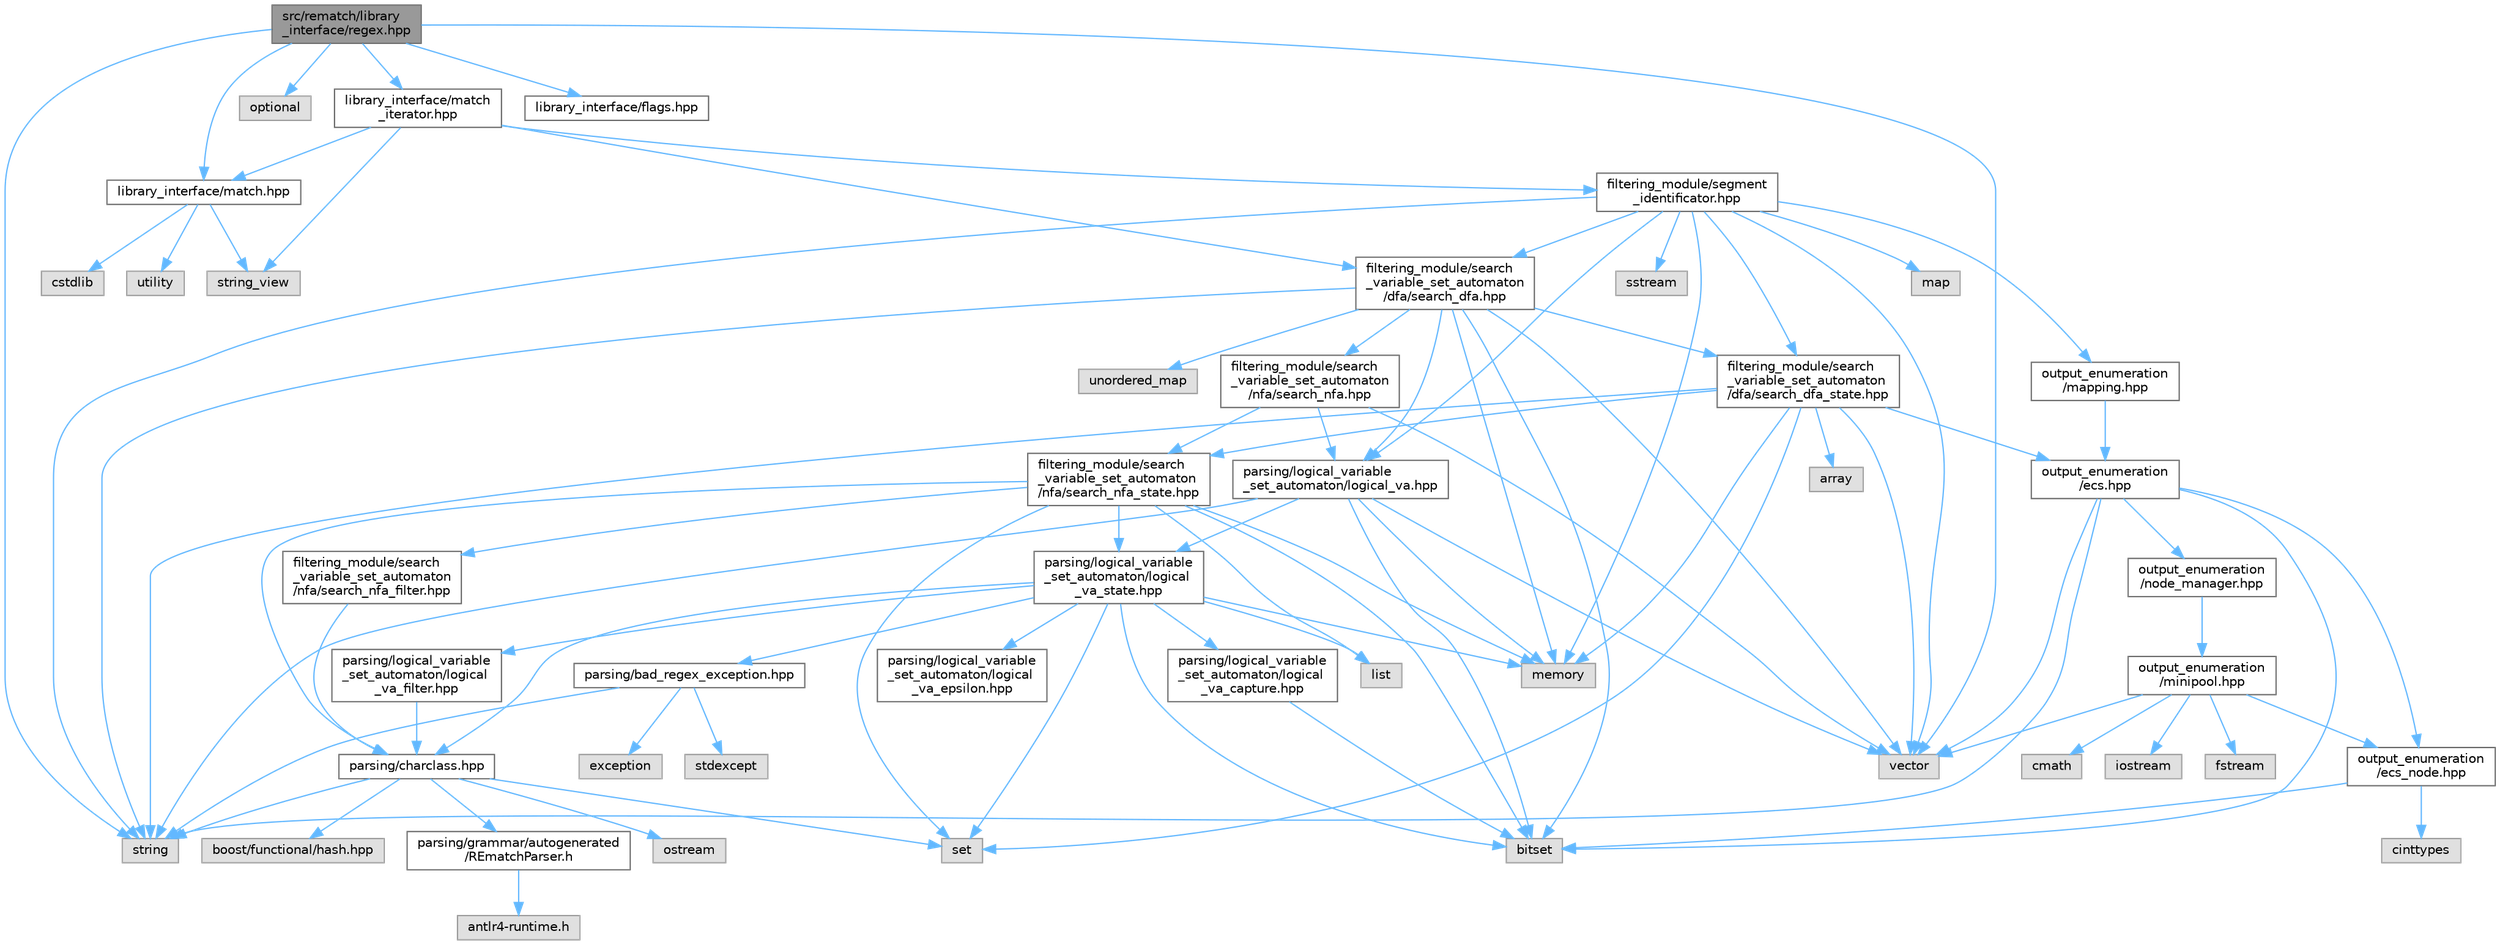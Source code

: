 digraph "src/rematch/library_interface/regex.hpp"
{
 // LATEX_PDF_SIZE
  bgcolor="transparent";
  edge [fontname=Helvetica,fontsize=10,labelfontname=Helvetica,labelfontsize=10];
  node [fontname=Helvetica,fontsize=10,shape=box,height=0.2,width=0.4];
  Node1 [label="src/rematch/library\l_interface/regex.hpp",height=0.2,width=0.4,color="gray40", fillcolor="grey60", style="filled", fontcolor="black",tooltip=" "];
  Node1 -> Node2 [color="steelblue1",style="solid"];
  Node2 [label="vector",height=0.2,width=0.4,color="grey60", fillcolor="#E0E0E0", style="filled",tooltip=" "];
  Node1 -> Node3 [color="steelblue1",style="solid"];
  Node3 [label="string",height=0.2,width=0.4,color="grey60", fillcolor="#E0E0E0", style="filled",tooltip=" "];
  Node1 -> Node4 [color="steelblue1",style="solid"];
  Node4 [label="optional",height=0.2,width=0.4,color="grey60", fillcolor="#E0E0E0", style="filled",tooltip=" "];
  Node1 -> Node5 [color="steelblue1",style="solid"];
  Node5 [label="library_interface/match.hpp",height=0.2,width=0.4,color="grey40", fillcolor="white", style="filled",URL="$db/d7f/match_8hpp.html",tooltip=" "];
  Node5 -> Node6 [color="steelblue1",style="solid"];
  Node6 [label="cstdlib",height=0.2,width=0.4,color="grey60", fillcolor="#E0E0E0", style="filled",tooltip=" "];
  Node5 -> Node7 [color="steelblue1",style="solid"];
  Node7 [label="utility",height=0.2,width=0.4,color="grey60", fillcolor="#E0E0E0", style="filled",tooltip=" "];
  Node5 -> Node8 [color="steelblue1",style="solid"];
  Node8 [label="string_view",height=0.2,width=0.4,color="grey60", fillcolor="#E0E0E0", style="filled",tooltip=" "];
  Node1 -> Node9 [color="steelblue1",style="solid"];
  Node9 [label="library_interface/flags.hpp",height=0.2,width=0.4,color="grey40", fillcolor="white", style="filled",URL="$db/db5/flags_8hpp.html",tooltip=" "];
  Node1 -> Node10 [color="steelblue1",style="solid"];
  Node10 [label="library_interface/match\l_iterator.hpp",height=0.2,width=0.4,color="grey40", fillcolor="white", style="filled",URL="$d4/dd5/match__iterator_8hpp.html",tooltip=" "];
  Node10 -> Node8 [color="steelblue1",style="solid"];
  Node10 -> Node5 [color="steelblue1",style="solid"];
  Node10 -> Node11 [color="steelblue1",style="solid"];
  Node11 [label="filtering_module/search\l_variable_set_automaton\l/dfa/search_dfa.hpp",height=0.2,width=0.4,color="grey40", fillcolor="white", style="filled",URL="$de/db4/search__dfa_8hpp.html",tooltip=" "];
  Node11 -> Node3 [color="steelblue1",style="solid"];
  Node11 -> Node2 [color="steelblue1",style="solid"];
  Node11 -> Node12 [color="steelblue1",style="solid"];
  Node12 [label="memory",height=0.2,width=0.4,color="grey60", fillcolor="#E0E0E0", style="filled",tooltip=" "];
  Node11 -> Node13 [color="steelblue1",style="solid"];
  Node13 [label="bitset",height=0.2,width=0.4,color="grey60", fillcolor="#E0E0E0", style="filled",tooltip=" "];
  Node11 -> Node14 [color="steelblue1",style="solid"];
  Node14 [label="unordered_map",height=0.2,width=0.4,color="grey60", fillcolor="#E0E0E0", style="filled",tooltip=" "];
  Node11 -> Node15 [color="steelblue1",style="solid"];
  Node15 [label="parsing/logical_variable\l_set_automaton/logical_va.hpp",height=0.2,width=0.4,color="grey40", fillcolor="white", style="filled",URL="$d4/d84/logical__va_8hpp.html",tooltip=" "];
  Node15 -> Node3 [color="steelblue1",style="solid"];
  Node15 -> Node2 [color="steelblue1",style="solid"];
  Node15 -> Node12 [color="steelblue1",style="solid"];
  Node15 -> Node13 [color="steelblue1",style="solid"];
  Node15 -> Node16 [color="steelblue1",style="solid"];
  Node16 [label="parsing/logical_variable\l_set_automaton/logical\l_va_state.hpp",height=0.2,width=0.4,color="grey40", fillcolor="white", style="filled",URL="$db/d4b/logical__va__state_8hpp.html",tooltip=" "];
  Node16 -> Node17 [color="steelblue1",style="solid"];
  Node17 [label="list",height=0.2,width=0.4,color="grey60", fillcolor="#E0E0E0", style="filled",tooltip=" "];
  Node16 -> Node18 [color="steelblue1",style="solid"];
  Node18 [label="set",height=0.2,width=0.4,color="grey60", fillcolor="#E0E0E0", style="filled",tooltip=" "];
  Node16 -> Node13 [color="steelblue1",style="solid"];
  Node16 -> Node12 [color="steelblue1",style="solid"];
  Node16 -> Node19 [color="steelblue1",style="solid"];
  Node19 [label="parsing/bad_regex_exception.hpp",height=0.2,width=0.4,color="grey40", fillcolor="white", style="filled",URL="$d8/dc7/bad__regex__exception_8hpp.html",tooltip=" "];
  Node19 -> Node20 [color="steelblue1",style="solid"];
  Node20 [label="exception",height=0.2,width=0.4,color="grey60", fillcolor="#E0E0E0", style="filled",tooltip=" "];
  Node19 -> Node21 [color="steelblue1",style="solid"];
  Node21 [label="stdexcept",height=0.2,width=0.4,color="grey60", fillcolor="#E0E0E0", style="filled",tooltip=" "];
  Node19 -> Node3 [color="steelblue1",style="solid"];
  Node16 -> Node22 [color="steelblue1",style="solid"];
  Node22 [label="parsing/charclass.hpp",height=0.2,width=0.4,color="grey40", fillcolor="white", style="filled",URL="$d7/d6c/charclass_8hpp.html",tooltip=" "];
  Node22 -> Node18 [color="steelblue1",style="solid"];
  Node22 -> Node3 [color="steelblue1",style="solid"];
  Node22 -> Node23 [color="steelblue1",style="solid"];
  Node23 [label="ostream",height=0.2,width=0.4,color="grey60", fillcolor="#E0E0E0", style="filled",tooltip=" "];
  Node22 -> Node24 [color="steelblue1",style="solid"];
  Node24 [label="boost/functional/hash.hpp",height=0.2,width=0.4,color="grey60", fillcolor="#E0E0E0", style="filled",tooltip=" "];
  Node22 -> Node25 [color="steelblue1",style="solid"];
  Node25 [label="parsing/grammar/autogenerated\l/REmatchParser.h",height=0.2,width=0.4,color="grey40", fillcolor="white", style="filled",URL="$d8/dea/REmatchParser_8h.html",tooltip=" "];
  Node25 -> Node26 [color="steelblue1",style="solid"];
  Node26 [label="antlr4-runtime.h",height=0.2,width=0.4,color="grey60", fillcolor="#E0E0E0", style="filled",tooltip=" "];
  Node16 -> Node27 [color="steelblue1",style="solid"];
  Node27 [label="parsing/logical_variable\l_set_automaton/logical\l_va_capture.hpp",height=0.2,width=0.4,color="grey40", fillcolor="white", style="filled",URL="$d7/da2/logical__va__capture_8hpp.html",tooltip=" "];
  Node27 -> Node13 [color="steelblue1",style="solid"];
  Node16 -> Node28 [color="steelblue1",style="solid"];
  Node28 [label="parsing/logical_variable\l_set_automaton/logical\l_va_filter.hpp",height=0.2,width=0.4,color="grey40", fillcolor="white", style="filled",URL="$d1/da7/logical__va__filter_8hpp.html",tooltip=" "];
  Node28 -> Node22 [color="steelblue1",style="solid"];
  Node16 -> Node29 [color="steelblue1",style="solid"];
  Node29 [label="parsing/logical_variable\l_set_automaton/logical\l_va_epsilon.hpp",height=0.2,width=0.4,color="grey40", fillcolor="white", style="filled",URL="$da/d75/logical__va__epsilon_8hpp.html",tooltip=" "];
  Node11 -> Node30 [color="steelblue1",style="solid"];
  Node30 [label="filtering_module/search\l_variable_set_automaton\l/dfa/search_dfa_state.hpp",height=0.2,width=0.4,color="grey40", fillcolor="white", style="filled",URL="$d4/d3a/search__dfa__state_8hpp.html",tooltip=" "];
  Node30 -> Node31 [color="steelblue1",style="solid"];
  Node31 [label="array",height=0.2,width=0.4,color="grey60", fillcolor="#E0E0E0", style="filled",tooltip=" "];
  Node30 -> Node2 [color="steelblue1",style="solid"];
  Node30 -> Node3 [color="steelblue1",style="solid"];
  Node30 -> Node12 [color="steelblue1",style="solid"];
  Node30 -> Node18 [color="steelblue1",style="solid"];
  Node30 -> Node32 [color="steelblue1",style="solid"];
  Node32 [label="output_enumeration\l/ecs.hpp",height=0.2,width=0.4,color="grey40", fillcolor="white", style="filled",URL="$de/d8c/ecs_8hpp.html",tooltip=" "];
  Node32 -> Node13 [color="steelblue1",style="solid"];
  Node32 -> Node3 [color="steelblue1",style="solid"];
  Node32 -> Node2 [color="steelblue1",style="solid"];
  Node32 -> Node33 [color="steelblue1",style="solid"];
  Node33 [label="output_enumeration\l/node_manager.hpp",height=0.2,width=0.4,color="grey40", fillcolor="white", style="filled",URL="$d1/de4/node__manager_8hpp.html",tooltip=" "];
  Node33 -> Node34 [color="steelblue1",style="solid"];
  Node34 [label="output_enumeration\l/minipool.hpp",height=0.2,width=0.4,color="grey40", fillcolor="white", style="filled",URL="$d8/d69/minipool_8hpp.html",tooltip=" "];
  Node34 -> Node35 [color="steelblue1",style="solid"];
  Node35 [label="cmath",height=0.2,width=0.4,color="grey60", fillcolor="#E0E0E0", style="filled",tooltip=" "];
  Node34 -> Node2 [color="steelblue1",style="solid"];
  Node34 -> Node36 [color="steelblue1",style="solid"];
  Node36 [label="iostream",height=0.2,width=0.4,color="grey60", fillcolor="#E0E0E0", style="filled",tooltip=" "];
  Node34 -> Node37 [color="steelblue1",style="solid"];
  Node37 [label="fstream",height=0.2,width=0.4,color="grey60", fillcolor="#E0E0E0", style="filled",tooltip=" "];
  Node34 -> Node38 [color="steelblue1",style="solid"];
  Node38 [label="output_enumeration\l/ecs_node.hpp",height=0.2,width=0.4,color="grey40", fillcolor="white", style="filled",URL="$d0/df8/ecs__node_8hpp.html",tooltip=" "];
  Node38 -> Node39 [color="steelblue1",style="solid"];
  Node39 [label="cinttypes",height=0.2,width=0.4,color="grey60", fillcolor="#E0E0E0", style="filled",tooltip=" "];
  Node38 -> Node13 [color="steelblue1",style="solid"];
  Node32 -> Node38 [color="steelblue1",style="solid"];
  Node30 -> Node40 [color="steelblue1",style="solid"];
  Node40 [label="filtering_module/search\l_variable_set_automaton\l/nfa/search_nfa_state.hpp",height=0.2,width=0.4,color="grey40", fillcolor="white", style="filled",URL="$d6/db8/search__nfa__state_8hpp.html",tooltip=" "];
  Node40 -> Node17 [color="steelblue1",style="solid"];
  Node40 -> Node18 [color="steelblue1",style="solid"];
  Node40 -> Node13 [color="steelblue1",style="solid"];
  Node40 -> Node12 [color="steelblue1",style="solid"];
  Node40 -> Node22 [color="steelblue1",style="solid"];
  Node40 -> Node16 [color="steelblue1",style="solid"];
  Node40 -> Node41 [color="steelblue1",style="solid"];
  Node41 [label="filtering_module/search\l_variable_set_automaton\l/nfa/search_nfa_filter.hpp",height=0.2,width=0.4,color="grey40", fillcolor="white", style="filled",URL="$df/dce/search__nfa__filter_8hpp.html",tooltip=" "];
  Node41 -> Node22 [color="steelblue1",style="solid"];
  Node11 -> Node42 [color="steelblue1",style="solid"];
  Node42 [label="filtering_module/search\l_variable_set_automaton\l/nfa/search_nfa.hpp",height=0.2,width=0.4,color="grey40", fillcolor="white", style="filled",URL="$d6/ddb/search__nfa_8hpp.html",tooltip=" "];
  Node42 -> Node2 [color="steelblue1",style="solid"];
  Node42 -> Node40 [color="steelblue1",style="solid"];
  Node42 -> Node15 [color="steelblue1",style="solid"];
  Node10 -> Node43 [color="steelblue1",style="solid"];
  Node43 [label="filtering_module/segment\l_identificator.hpp",height=0.2,width=0.4,color="grey40", fillcolor="white", style="filled",URL="$df/dd0/segment__identificator_8hpp.html",tooltip=" "];
  Node43 -> Node3 [color="steelblue1",style="solid"];
  Node43 -> Node2 [color="steelblue1",style="solid"];
  Node43 -> Node12 [color="steelblue1",style="solid"];
  Node43 -> Node44 [color="steelblue1",style="solid"];
  Node44 [label="map",height=0.2,width=0.4,color="grey60", fillcolor="#E0E0E0", style="filled",tooltip=" "];
  Node43 -> Node45 [color="steelblue1",style="solid"];
  Node45 [label="sstream",height=0.2,width=0.4,color="grey60", fillcolor="#E0E0E0", style="filled",tooltip=" "];
  Node43 -> Node15 [color="steelblue1",style="solid"];
  Node43 -> Node46 [color="steelblue1",style="solid"];
  Node46 [label="output_enumeration\l/mapping.hpp",height=0.2,width=0.4,color="grey40", fillcolor="white", style="filled",URL="$d5/ddf/mapping_8hpp.html",tooltip=" "];
  Node46 -> Node32 [color="steelblue1",style="solid"];
  Node43 -> Node11 [color="steelblue1",style="solid"];
  Node43 -> Node30 [color="steelblue1",style="solid"];
}
